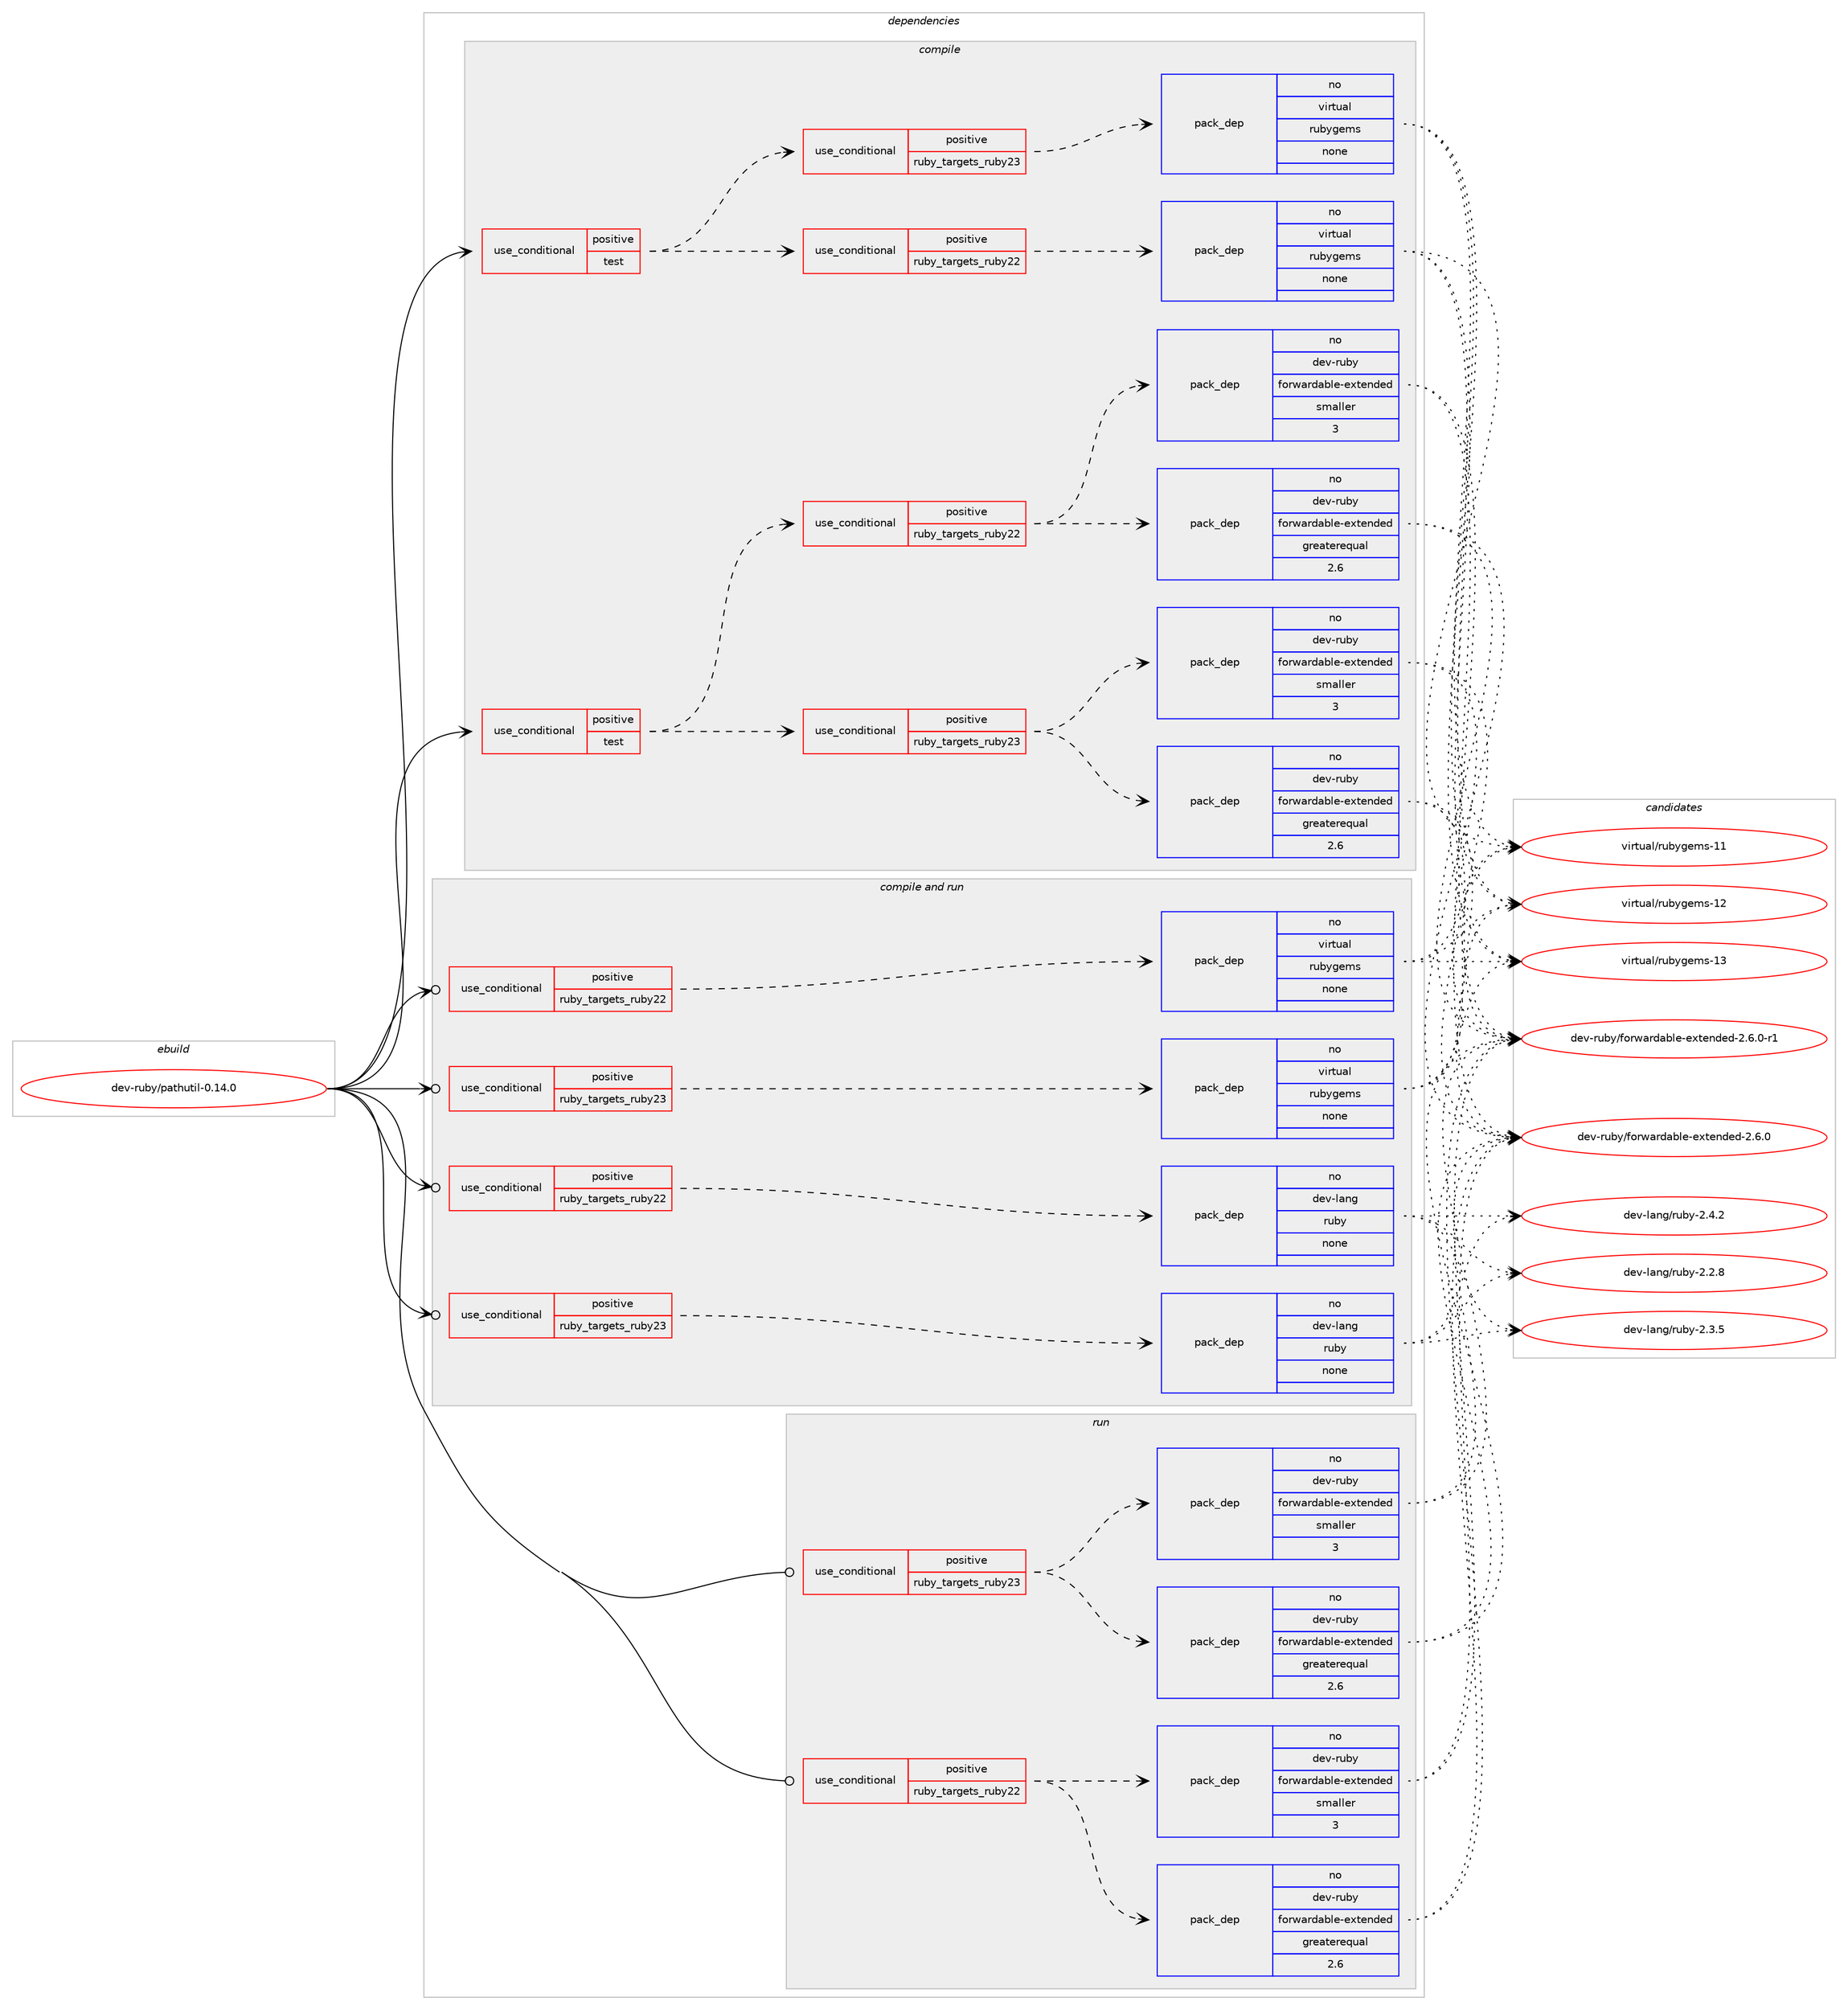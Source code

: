 digraph prolog {

# *************
# Graph options
# *************

newrank=true;
concentrate=true;
compound=true;
graph [rankdir=LR,fontname=Helvetica,fontsize=10,ranksep=1.5];#, ranksep=2.5, nodesep=0.2];
edge  [arrowhead=vee];
node  [fontname=Helvetica,fontsize=10];

# **********
# The ebuild
# **********

subgraph cluster_leftcol {
color=gray;
rank=same;
label=<<i>ebuild</i>>;
id [label="dev-ruby/pathutil-0.14.0", color=red, width=4, href="../dev-ruby/pathutil-0.14.0.svg"];
}

# ****************
# The dependencies
# ****************

subgraph cluster_midcol {
color=gray;
label=<<i>dependencies</i>>;
subgraph cluster_compile {
fillcolor="#eeeeee";
style=filled;
label=<<i>compile</i>>;
subgraph cond64577 {
dependency253016 [label=<<TABLE BORDER="0" CELLBORDER="1" CELLSPACING="0" CELLPADDING="4"><TR><TD ROWSPAN="3" CELLPADDING="10">use_conditional</TD></TR><TR><TD>positive</TD></TR><TR><TD>test</TD></TR></TABLE>>, shape=none, color=red];
subgraph cond64578 {
dependency253017 [label=<<TABLE BORDER="0" CELLBORDER="1" CELLSPACING="0" CELLPADDING="4"><TR><TD ROWSPAN="3" CELLPADDING="10">use_conditional</TD></TR><TR><TD>positive</TD></TR><TR><TD>ruby_targets_ruby22</TD></TR></TABLE>>, shape=none, color=red];
subgraph pack184334 {
dependency253018 [label=<<TABLE BORDER="0" CELLBORDER="1" CELLSPACING="0" CELLPADDING="4" WIDTH="220"><TR><TD ROWSPAN="6" CELLPADDING="30">pack_dep</TD></TR><TR><TD WIDTH="110">no</TD></TR><TR><TD>dev-ruby</TD></TR><TR><TD>forwardable-extended</TD></TR><TR><TD>greaterequal</TD></TR><TR><TD>2.6</TD></TR></TABLE>>, shape=none, color=blue];
}
dependency253017:e -> dependency253018:w [weight=20,style="dashed",arrowhead="vee"];
subgraph pack184335 {
dependency253019 [label=<<TABLE BORDER="0" CELLBORDER="1" CELLSPACING="0" CELLPADDING="4" WIDTH="220"><TR><TD ROWSPAN="6" CELLPADDING="30">pack_dep</TD></TR><TR><TD WIDTH="110">no</TD></TR><TR><TD>dev-ruby</TD></TR><TR><TD>forwardable-extended</TD></TR><TR><TD>smaller</TD></TR><TR><TD>3</TD></TR></TABLE>>, shape=none, color=blue];
}
dependency253017:e -> dependency253019:w [weight=20,style="dashed",arrowhead="vee"];
}
dependency253016:e -> dependency253017:w [weight=20,style="dashed",arrowhead="vee"];
subgraph cond64579 {
dependency253020 [label=<<TABLE BORDER="0" CELLBORDER="1" CELLSPACING="0" CELLPADDING="4"><TR><TD ROWSPAN="3" CELLPADDING="10">use_conditional</TD></TR><TR><TD>positive</TD></TR><TR><TD>ruby_targets_ruby23</TD></TR></TABLE>>, shape=none, color=red];
subgraph pack184336 {
dependency253021 [label=<<TABLE BORDER="0" CELLBORDER="1" CELLSPACING="0" CELLPADDING="4" WIDTH="220"><TR><TD ROWSPAN="6" CELLPADDING="30">pack_dep</TD></TR><TR><TD WIDTH="110">no</TD></TR><TR><TD>dev-ruby</TD></TR><TR><TD>forwardable-extended</TD></TR><TR><TD>greaterequal</TD></TR><TR><TD>2.6</TD></TR></TABLE>>, shape=none, color=blue];
}
dependency253020:e -> dependency253021:w [weight=20,style="dashed",arrowhead="vee"];
subgraph pack184337 {
dependency253022 [label=<<TABLE BORDER="0" CELLBORDER="1" CELLSPACING="0" CELLPADDING="4" WIDTH="220"><TR><TD ROWSPAN="6" CELLPADDING="30">pack_dep</TD></TR><TR><TD WIDTH="110">no</TD></TR><TR><TD>dev-ruby</TD></TR><TR><TD>forwardable-extended</TD></TR><TR><TD>smaller</TD></TR><TR><TD>3</TD></TR></TABLE>>, shape=none, color=blue];
}
dependency253020:e -> dependency253022:w [weight=20,style="dashed",arrowhead="vee"];
}
dependency253016:e -> dependency253020:w [weight=20,style="dashed",arrowhead="vee"];
}
id:e -> dependency253016:w [weight=20,style="solid",arrowhead="vee"];
subgraph cond64580 {
dependency253023 [label=<<TABLE BORDER="0" CELLBORDER="1" CELLSPACING="0" CELLPADDING="4"><TR><TD ROWSPAN="3" CELLPADDING="10">use_conditional</TD></TR><TR><TD>positive</TD></TR><TR><TD>test</TD></TR></TABLE>>, shape=none, color=red];
subgraph cond64581 {
dependency253024 [label=<<TABLE BORDER="0" CELLBORDER="1" CELLSPACING="0" CELLPADDING="4"><TR><TD ROWSPAN="3" CELLPADDING="10">use_conditional</TD></TR><TR><TD>positive</TD></TR><TR><TD>ruby_targets_ruby22</TD></TR></TABLE>>, shape=none, color=red];
subgraph pack184338 {
dependency253025 [label=<<TABLE BORDER="0" CELLBORDER="1" CELLSPACING="0" CELLPADDING="4" WIDTH="220"><TR><TD ROWSPAN="6" CELLPADDING="30">pack_dep</TD></TR><TR><TD WIDTH="110">no</TD></TR><TR><TD>virtual</TD></TR><TR><TD>rubygems</TD></TR><TR><TD>none</TD></TR><TR><TD></TD></TR></TABLE>>, shape=none, color=blue];
}
dependency253024:e -> dependency253025:w [weight=20,style="dashed",arrowhead="vee"];
}
dependency253023:e -> dependency253024:w [weight=20,style="dashed",arrowhead="vee"];
subgraph cond64582 {
dependency253026 [label=<<TABLE BORDER="0" CELLBORDER="1" CELLSPACING="0" CELLPADDING="4"><TR><TD ROWSPAN="3" CELLPADDING="10">use_conditional</TD></TR><TR><TD>positive</TD></TR><TR><TD>ruby_targets_ruby23</TD></TR></TABLE>>, shape=none, color=red];
subgraph pack184339 {
dependency253027 [label=<<TABLE BORDER="0" CELLBORDER="1" CELLSPACING="0" CELLPADDING="4" WIDTH="220"><TR><TD ROWSPAN="6" CELLPADDING="30">pack_dep</TD></TR><TR><TD WIDTH="110">no</TD></TR><TR><TD>virtual</TD></TR><TR><TD>rubygems</TD></TR><TR><TD>none</TD></TR><TR><TD></TD></TR></TABLE>>, shape=none, color=blue];
}
dependency253026:e -> dependency253027:w [weight=20,style="dashed",arrowhead="vee"];
}
dependency253023:e -> dependency253026:w [weight=20,style="dashed",arrowhead="vee"];
}
id:e -> dependency253023:w [weight=20,style="solid",arrowhead="vee"];
}
subgraph cluster_compileandrun {
fillcolor="#eeeeee";
style=filled;
label=<<i>compile and run</i>>;
subgraph cond64583 {
dependency253028 [label=<<TABLE BORDER="0" CELLBORDER="1" CELLSPACING="0" CELLPADDING="4"><TR><TD ROWSPAN="3" CELLPADDING="10">use_conditional</TD></TR><TR><TD>positive</TD></TR><TR><TD>ruby_targets_ruby22</TD></TR></TABLE>>, shape=none, color=red];
subgraph pack184340 {
dependency253029 [label=<<TABLE BORDER="0" CELLBORDER="1" CELLSPACING="0" CELLPADDING="4" WIDTH="220"><TR><TD ROWSPAN="6" CELLPADDING="30">pack_dep</TD></TR><TR><TD WIDTH="110">no</TD></TR><TR><TD>dev-lang</TD></TR><TR><TD>ruby</TD></TR><TR><TD>none</TD></TR><TR><TD></TD></TR></TABLE>>, shape=none, color=blue];
}
dependency253028:e -> dependency253029:w [weight=20,style="dashed",arrowhead="vee"];
}
id:e -> dependency253028:w [weight=20,style="solid",arrowhead="odotvee"];
subgraph cond64584 {
dependency253030 [label=<<TABLE BORDER="0" CELLBORDER="1" CELLSPACING="0" CELLPADDING="4"><TR><TD ROWSPAN="3" CELLPADDING="10">use_conditional</TD></TR><TR><TD>positive</TD></TR><TR><TD>ruby_targets_ruby22</TD></TR></TABLE>>, shape=none, color=red];
subgraph pack184341 {
dependency253031 [label=<<TABLE BORDER="0" CELLBORDER="1" CELLSPACING="0" CELLPADDING="4" WIDTH="220"><TR><TD ROWSPAN="6" CELLPADDING="30">pack_dep</TD></TR><TR><TD WIDTH="110">no</TD></TR><TR><TD>virtual</TD></TR><TR><TD>rubygems</TD></TR><TR><TD>none</TD></TR><TR><TD></TD></TR></TABLE>>, shape=none, color=blue];
}
dependency253030:e -> dependency253031:w [weight=20,style="dashed",arrowhead="vee"];
}
id:e -> dependency253030:w [weight=20,style="solid",arrowhead="odotvee"];
subgraph cond64585 {
dependency253032 [label=<<TABLE BORDER="0" CELLBORDER="1" CELLSPACING="0" CELLPADDING="4"><TR><TD ROWSPAN="3" CELLPADDING="10">use_conditional</TD></TR><TR><TD>positive</TD></TR><TR><TD>ruby_targets_ruby23</TD></TR></TABLE>>, shape=none, color=red];
subgraph pack184342 {
dependency253033 [label=<<TABLE BORDER="0" CELLBORDER="1" CELLSPACING="0" CELLPADDING="4" WIDTH="220"><TR><TD ROWSPAN="6" CELLPADDING="30">pack_dep</TD></TR><TR><TD WIDTH="110">no</TD></TR><TR><TD>dev-lang</TD></TR><TR><TD>ruby</TD></TR><TR><TD>none</TD></TR><TR><TD></TD></TR></TABLE>>, shape=none, color=blue];
}
dependency253032:e -> dependency253033:w [weight=20,style="dashed",arrowhead="vee"];
}
id:e -> dependency253032:w [weight=20,style="solid",arrowhead="odotvee"];
subgraph cond64586 {
dependency253034 [label=<<TABLE BORDER="0" CELLBORDER="1" CELLSPACING="0" CELLPADDING="4"><TR><TD ROWSPAN="3" CELLPADDING="10">use_conditional</TD></TR><TR><TD>positive</TD></TR><TR><TD>ruby_targets_ruby23</TD></TR></TABLE>>, shape=none, color=red];
subgraph pack184343 {
dependency253035 [label=<<TABLE BORDER="0" CELLBORDER="1" CELLSPACING="0" CELLPADDING="4" WIDTH="220"><TR><TD ROWSPAN="6" CELLPADDING="30">pack_dep</TD></TR><TR><TD WIDTH="110">no</TD></TR><TR><TD>virtual</TD></TR><TR><TD>rubygems</TD></TR><TR><TD>none</TD></TR><TR><TD></TD></TR></TABLE>>, shape=none, color=blue];
}
dependency253034:e -> dependency253035:w [weight=20,style="dashed",arrowhead="vee"];
}
id:e -> dependency253034:w [weight=20,style="solid",arrowhead="odotvee"];
}
subgraph cluster_run {
fillcolor="#eeeeee";
style=filled;
label=<<i>run</i>>;
subgraph cond64587 {
dependency253036 [label=<<TABLE BORDER="0" CELLBORDER="1" CELLSPACING="0" CELLPADDING="4"><TR><TD ROWSPAN="3" CELLPADDING="10">use_conditional</TD></TR><TR><TD>positive</TD></TR><TR><TD>ruby_targets_ruby22</TD></TR></TABLE>>, shape=none, color=red];
subgraph pack184344 {
dependency253037 [label=<<TABLE BORDER="0" CELLBORDER="1" CELLSPACING="0" CELLPADDING="4" WIDTH="220"><TR><TD ROWSPAN="6" CELLPADDING="30">pack_dep</TD></TR><TR><TD WIDTH="110">no</TD></TR><TR><TD>dev-ruby</TD></TR><TR><TD>forwardable-extended</TD></TR><TR><TD>greaterequal</TD></TR><TR><TD>2.6</TD></TR></TABLE>>, shape=none, color=blue];
}
dependency253036:e -> dependency253037:w [weight=20,style="dashed",arrowhead="vee"];
subgraph pack184345 {
dependency253038 [label=<<TABLE BORDER="0" CELLBORDER="1" CELLSPACING="0" CELLPADDING="4" WIDTH="220"><TR><TD ROWSPAN="6" CELLPADDING="30">pack_dep</TD></TR><TR><TD WIDTH="110">no</TD></TR><TR><TD>dev-ruby</TD></TR><TR><TD>forwardable-extended</TD></TR><TR><TD>smaller</TD></TR><TR><TD>3</TD></TR></TABLE>>, shape=none, color=blue];
}
dependency253036:e -> dependency253038:w [weight=20,style="dashed",arrowhead="vee"];
}
id:e -> dependency253036:w [weight=20,style="solid",arrowhead="odot"];
subgraph cond64588 {
dependency253039 [label=<<TABLE BORDER="0" CELLBORDER="1" CELLSPACING="0" CELLPADDING="4"><TR><TD ROWSPAN="3" CELLPADDING="10">use_conditional</TD></TR><TR><TD>positive</TD></TR><TR><TD>ruby_targets_ruby23</TD></TR></TABLE>>, shape=none, color=red];
subgraph pack184346 {
dependency253040 [label=<<TABLE BORDER="0" CELLBORDER="1" CELLSPACING="0" CELLPADDING="4" WIDTH="220"><TR><TD ROWSPAN="6" CELLPADDING="30">pack_dep</TD></TR><TR><TD WIDTH="110">no</TD></TR><TR><TD>dev-ruby</TD></TR><TR><TD>forwardable-extended</TD></TR><TR><TD>greaterequal</TD></TR><TR><TD>2.6</TD></TR></TABLE>>, shape=none, color=blue];
}
dependency253039:e -> dependency253040:w [weight=20,style="dashed",arrowhead="vee"];
subgraph pack184347 {
dependency253041 [label=<<TABLE BORDER="0" CELLBORDER="1" CELLSPACING="0" CELLPADDING="4" WIDTH="220"><TR><TD ROWSPAN="6" CELLPADDING="30">pack_dep</TD></TR><TR><TD WIDTH="110">no</TD></TR><TR><TD>dev-ruby</TD></TR><TR><TD>forwardable-extended</TD></TR><TR><TD>smaller</TD></TR><TR><TD>3</TD></TR></TABLE>>, shape=none, color=blue];
}
dependency253039:e -> dependency253041:w [weight=20,style="dashed",arrowhead="vee"];
}
id:e -> dependency253039:w [weight=20,style="solid",arrowhead="odot"];
}
}

# **************
# The candidates
# **************

subgraph cluster_choices {
rank=same;
color=gray;
label=<<i>candidates</i>>;

subgraph choice184334 {
color=black;
nodesep=1;
choice10010111845114117981214710211111411997114100979810810145101120116101110100101100455046544648 [label="dev-ruby/forwardable-extended-2.6.0", color=red, width=4,href="../dev-ruby/forwardable-extended-2.6.0.svg"];
choice100101118451141179812147102111114119971141009798108101451011201161011101001011004550465446484511449 [label="dev-ruby/forwardable-extended-2.6.0-r1", color=red, width=4,href="../dev-ruby/forwardable-extended-2.6.0-r1.svg"];
dependency253018:e -> choice10010111845114117981214710211111411997114100979810810145101120116101110100101100455046544648:w [style=dotted,weight="100"];
dependency253018:e -> choice100101118451141179812147102111114119971141009798108101451011201161011101001011004550465446484511449:w [style=dotted,weight="100"];
}
subgraph choice184335 {
color=black;
nodesep=1;
choice10010111845114117981214710211111411997114100979810810145101120116101110100101100455046544648 [label="dev-ruby/forwardable-extended-2.6.0", color=red, width=4,href="../dev-ruby/forwardable-extended-2.6.0.svg"];
choice100101118451141179812147102111114119971141009798108101451011201161011101001011004550465446484511449 [label="dev-ruby/forwardable-extended-2.6.0-r1", color=red, width=4,href="../dev-ruby/forwardable-extended-2.6.0-r1.svg"];
dependency253019:e -> choice10010111845114117981214710211111411997114100979810810145101120116101110100101100455046544648:w [style=dotted,weight="100"];
dependency253019:e -> choice100101118451141179812147102111114119971141009798108101451011201161011101001011004550465446484511449:w [style=dotted,weight="100"];
}
subgraph choice184336 {
color=black;
nodesep=1;
choice10010111845114117981214710211111411997114100979810810145101120116101110100101100455046544648 [label="dev-ruby/forwardable-extended-2.6.0", color=red, width=4,href="../dev-ruby/forwardable-extended-2.6.0.svg"];
choice100101118451141179812147102111114119971141009798108101451011201161011101001011004550465446484511449 [label="dev-ruby/forwardable-extended-2.6.0-r1", color=red, width=4,href="../dev-ruby/forwardable-extended-2.6.0-r1.svg"];
dependency253021:e -> choice10010111845114117981214710211111411997114100979810810145101120116101110100101100455046544648:w [style=dotted,weight="100"];
dependency253021:e -> choice100101118451141179812147102111114119971141009798108101451011201161011101001011004550465446484511449:w [style=dotted,weight="100"];
}
subgraph choice184337 {
color=black;
nodesep=1;
choice10010111845114117981214710211111411997114100979810810145101120116101110100101100455046544648 [label="dev-ruby/forwardable-extended-2.6.0", color=red, width=4,href="../dev-ruby/forwardable-extended-2.6.0.svg"];
choice100101118451141179812147102111114119971141009798108101451011201161011101001011004550465446484511449 [label="dev-ruby/forwardable-extended-2.6.0-r1", color=red, width=4,href="../dev-ruby/forwardable-extended-2.6.0-r1.svg"];
dependency253022:e -> choice10010111845114117981214710211111411997114100979810810145101120116101110100101100455046544648:w [style=dotted,weight="100"];
dependency253022:e -> choice100101118451141179812147102111114119971141009798108101451011201161011101001011004550465446484511449:w [style=dotted,weight="100"];
}
subgraph choice184338 {
color=black;
nodesep=1;
choice118105114116117971084711411798121103101109115454949 [label="virtual/rubygems-11", color=red, width=4,href="../virtual/rubygems-11.svg"];
choice118105114116117971084711411798121103101109115454950 [label="virtual/rubygems-12", color=red, width=4,href="../virtual/rubygems-12.svg"];
choice118105114116117971084711411798121103101109115454951 [label="virtual/rubygems-13", color=red, width=4,href="../virtual/rubygems-13.svg"];
dependency253025:e -> choice118105114116117971084711411798121103101109115454949:w [style=dotted,weight="100"];
dependency253025:e -> choice118105114116117971084711411798121103101109115454950:w [style=dotted,weight="100"];
dependency253025:e -> choice118105114116117971084711411798121103101109115454951:w [style=dotted,weight="100"];
}
subgraph choice184339 {
color=black;
nodesep=1;
choice118105114116117971084711411798121103101109115454949 [label="virtual/rubygems-11", color=red, width=4,href="../virtual/rubygems-11.svg"];
choice118105114116117971084711411798121103101109115454950 [label="virtual/rubygems-12", color=red, width=4,href="../virtual/rubygems-12.svg"];
choice118105114116117971084711411798121103101109115454951 [label="virtual/rubygems-13", color=red, width=4,href="../virtual/rubygems-13.svg"];
dependency253027:e -> choice118105114116117971084711411798121103101109115454949:w [style=dotted,weight="100"];
dependency253027:e -> choice118105114116117971084711411798121103101109115454950:w [style=dotted,weight="100"];
dependency253027:e -> choice118105114116117971084711411798121103101109115454951:w [style=dotted,weight="100"];
}
subgraph choice184340 {
color=black;
nodesep=1;
choice10010111845108971101034711411798121455046504656 [label="dev-lang/ruby-2.2.8", color=red, width=4,href="../dev-lang/ruby-2.2.8.svg"];
choice10010111845108971101034711411798121455046514653 [label="dev-lang/ruby-2.3.5", color=red, width=4,href="../dev-lang/ruby-2.3.5.svg"];
choice10010111845108971101034711411798121455046524650 [label="dev-lang/ruby-2.4.2", color=red, width=4,href="../dev-lang/ruby-2.4.2.svg"];
dependency253029:e -> choice10010111845108971101034711411798121455046504656:w [style=dotted,weight="100"];
dependency253029:e -> choice10010111845108971101034711411798121455046514653:w [style=dotted,weight="100"];
dependency253029:e -> choice10010111845108971101034711411798121455046524650:w [style=dotted,weight="100"];
}
subgraph choice184341 {
color=black;
nodesep=1;
choice118105114116117971084711411798121103101109115454949 [label="virtual/rubygems-11", color=red, width=4,href="../virtual/rubygems-11.svg"];
choice118105114116117971084711411798121103101109115454950 [label="virtual/rubygems-12", color=red, width=4,href="../virtual/rubygems-12.svg"];
choice118105114116117971084711411798121103101109115454951 [label="virtual/rubygems-13", color=red, width=4,href="../virtual/rubygems-13.svg"];
dependency253031:e -> choice118105114116117971084711411798121103101109115454949:w [style=dotted,weight="100"];
dependency253031:e -> choice118105114116117971084711411798121103101109115454950:w [style=dotted,weight="100"];
dependency253031:e -> choice118105114116117971084711411798121103101109115454951:w [style=dotted,weight="100"];
}
subgraph choice184342 {
color=black;
nodesep=1;
choice10010111845108971101034711411798121455046504656 [label="dev-lang/ruby-2.2.8", color=red, width=4,href="../dev-lang/ruby-2.2.8.svg"];
choice10010111845108971101034711411798121455046514653 [label="dev-lang/ruby-2.3.5", color=red, width=4,href="../dev-lang/ruby-2.3.5.svg"];
choice10010111845108971101034711411798121455046524650 [label="dev-lang/ruby-2.4.2", color=red, width=4,href="../dev-lang/ruby-2.4.2.svg"];
dependency253033:e -> choice10010111845108971101034711411798121455046504656:w [style=dotted,weight="100"];
dependency253033:e -> choice10010111845108971101034711411798121455046514653:w [style=dotted,weight="100"];
dependency253033:e -> choice10010111845108971101034711411798121455046524650:w [style=dotted,weight="100"];
}
subgraph choice184343 {
color=black;
nodesep=1;
choice118105114116117971084711411798121103101109115454949 [label="virtual/rubygems-11", color=red, width=4,href="../virtual/rubygems-11.svg"];
choice118105114116117971084711411798121103101109115454950 [label="virtual/rubygems-12", color=red, width=4,href="../virtual/rubygems-12.svg"];
choice118105114116117971084711411798121103101109115454951 [label="virtual/rubygems-13", color=red, width=4,href="../virtual/rubygems-13.svg"];
dependency253035:e -> choice118105114116117971084711411798121103101109115454949:w [style=dotted,weight="100"];
dependency253035:e -> choice118105114116117971084711411798121103101109115454950:w [style=dotted,weight="100"];
dependency253035:e -> choice118105114116117971084711411798121103101109115454951:w [style=dotted,weight="100"];
}
subgraph choice184344 {
color=black;
nodesep=1;
choice10010111845114117981214710211111411997114100979810810145101120116101110100101100455046544648 [label="dev-ruby/forwardable-extended-2.6.0", color=red, width=4,href="../dev-ruby/forwardable-extended-2.6.0.svg"];
choice100101118451141179812147102111114119971141009798108101451011201161011101001011004550465446484511449 [label="dev-ruby/forwardable-extended-2.6.0-r1", color=red, width=4,href="../dev-ruby/forwardable-extended-2.6.0-r1.svg"];
dependency253037:e -> choice10010111845114117981214710211111411997114100979810810145101120116101110100101100455046544648:w [style=dotted,weight="100"];
dependency253037:e -> choice100101118451141179812147102111114119971141009798108101451011201161011101001011004550465446484511449:w [style=dotted,weight="100"];
}
subgraph choice184345 {
color=black;
nodesep=1;
choice10010111845114117981214710211111411997114100979810810145101120116101110100101100455046544648 [label="dev-ruby/forwardable-extended-2.6.0", color=red, width=4,href="../dev-ruby/forwardable-extended-2.6.0.svg"];
choice100101118451141179812147102111114119971141009798108101451011201161011101001011004550465446484511449 [label="dev-ruby/forwardable-extended-2.6.0-r1", color=red, width=4,href="../dev-ruby/forwardable-extended-2.6.0-r1.svg"];
dependency253038:e -> choice10010111845114117981214710211111411997114100979810810145101120116101110100101100455046544648:w [style=dotted,weight="100"];
dependency253038:e -> choice100101118451141179812147102111114119971141009798108101451011201161011101001011004550465446484511449:w [style=dotted,weight="100"];
}
subgraph choice184346 {
color=black;
nodesep=1;
choice10010111845114117981214710211111411997114100979810810145101120116101110100101100455046544648 [label="dev-ruby/forwardable-extended-2.6.0", color=red, width=4,href="../dev-ruby/forwardable-extended-2.6.0.svg"];
choice100101118451141179812147102111114119971141009798108101451011201161011101001011004550465446484511449 [label="dev-ruby/forwardable-extended-2.6.0-r1", color=red, width=4,href="../dev-ruby/forwardable-extended-2.6.0-r1.svg"];
dependency253040:e -> choice10010111845114117981214710211111411997114100979810810145101120116101110100101100455046544648:w [style=dotted,weight="100"];
dependency253040:e -> choice100101118451141179812147102111114119971141009798108101451011201161011101001011004550465446484511449:w [style=dotted,weight="100"];
}
subgraph choice184347 {
color=black;
nodesep=1;
choice10010111845114117981214710211111411997114100979810810145101120116101110100101100455046544648 [label="dev-ruby/forwardable-extended-2.6.0", color=red, width=4,href="../dev-ruby/forwardable-extended-2.6.0.svg"];
choice100101118451141179812147102111114119971141009798108101451011201161011101001011004550465446484511449 [label="dev-ruby/forwardable-extended-2.6.0-r1", color=red, width=4,href="../dev-ruby/forwardable-extended-2.6.0-r1.svg"];
dependency253041:e -> choice10010111845114117981214710211111411997114100979810810145101120116101110100101100455046544648:w [style=dotted,weight="100"];
dependency253041:e -> choice100101118451141179812147102111114119971141009798108101451011201161011101001011004550465446484511449:w [style=dotted,weight="100"];
}
}

}
